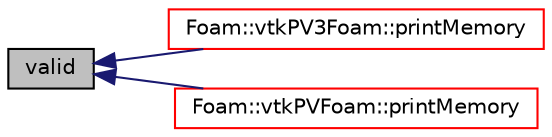 digraph "valid"
{
  bgcolor="transparent";
  edge [fontname="Helvetica",fontsize="10",labelfontname="Helvetica",labelfontsize="10"];
  node [fontname="Helvetica",fontsize="10",shape=record];
  rankdir="LR";
  Node1 [label="valid",height=0.2,width=0.4,color="black", fillcolor="grey75", style="filled", fontcolor="black"];
  Node1 -> Node2 [dir="back",color="midnightblue",fontsize="10",style="solid",fontname="Helvetica"];
  Node2 [label="Foam::vtkPV3Foam::printMemory",height=0.2,width=0.4,color="red",URL="$a02924.html#a9b866620c35b04692c513562f9e38650",tooltip="Simple memory used debugging information. "];
  Node1 -> Node3 [dir="back",color="midnightblue",fontsize="10",style="solid",fontname="Helvetica"];
  Node3 [label="Foam::vtkPVFoam::printMemory",height=0.2,width=0.4,color="red",URL="$a02926.html#a9b866620c35b04692c513562f9e38650",tooltip="Simple memory used debugging information. "];
}
